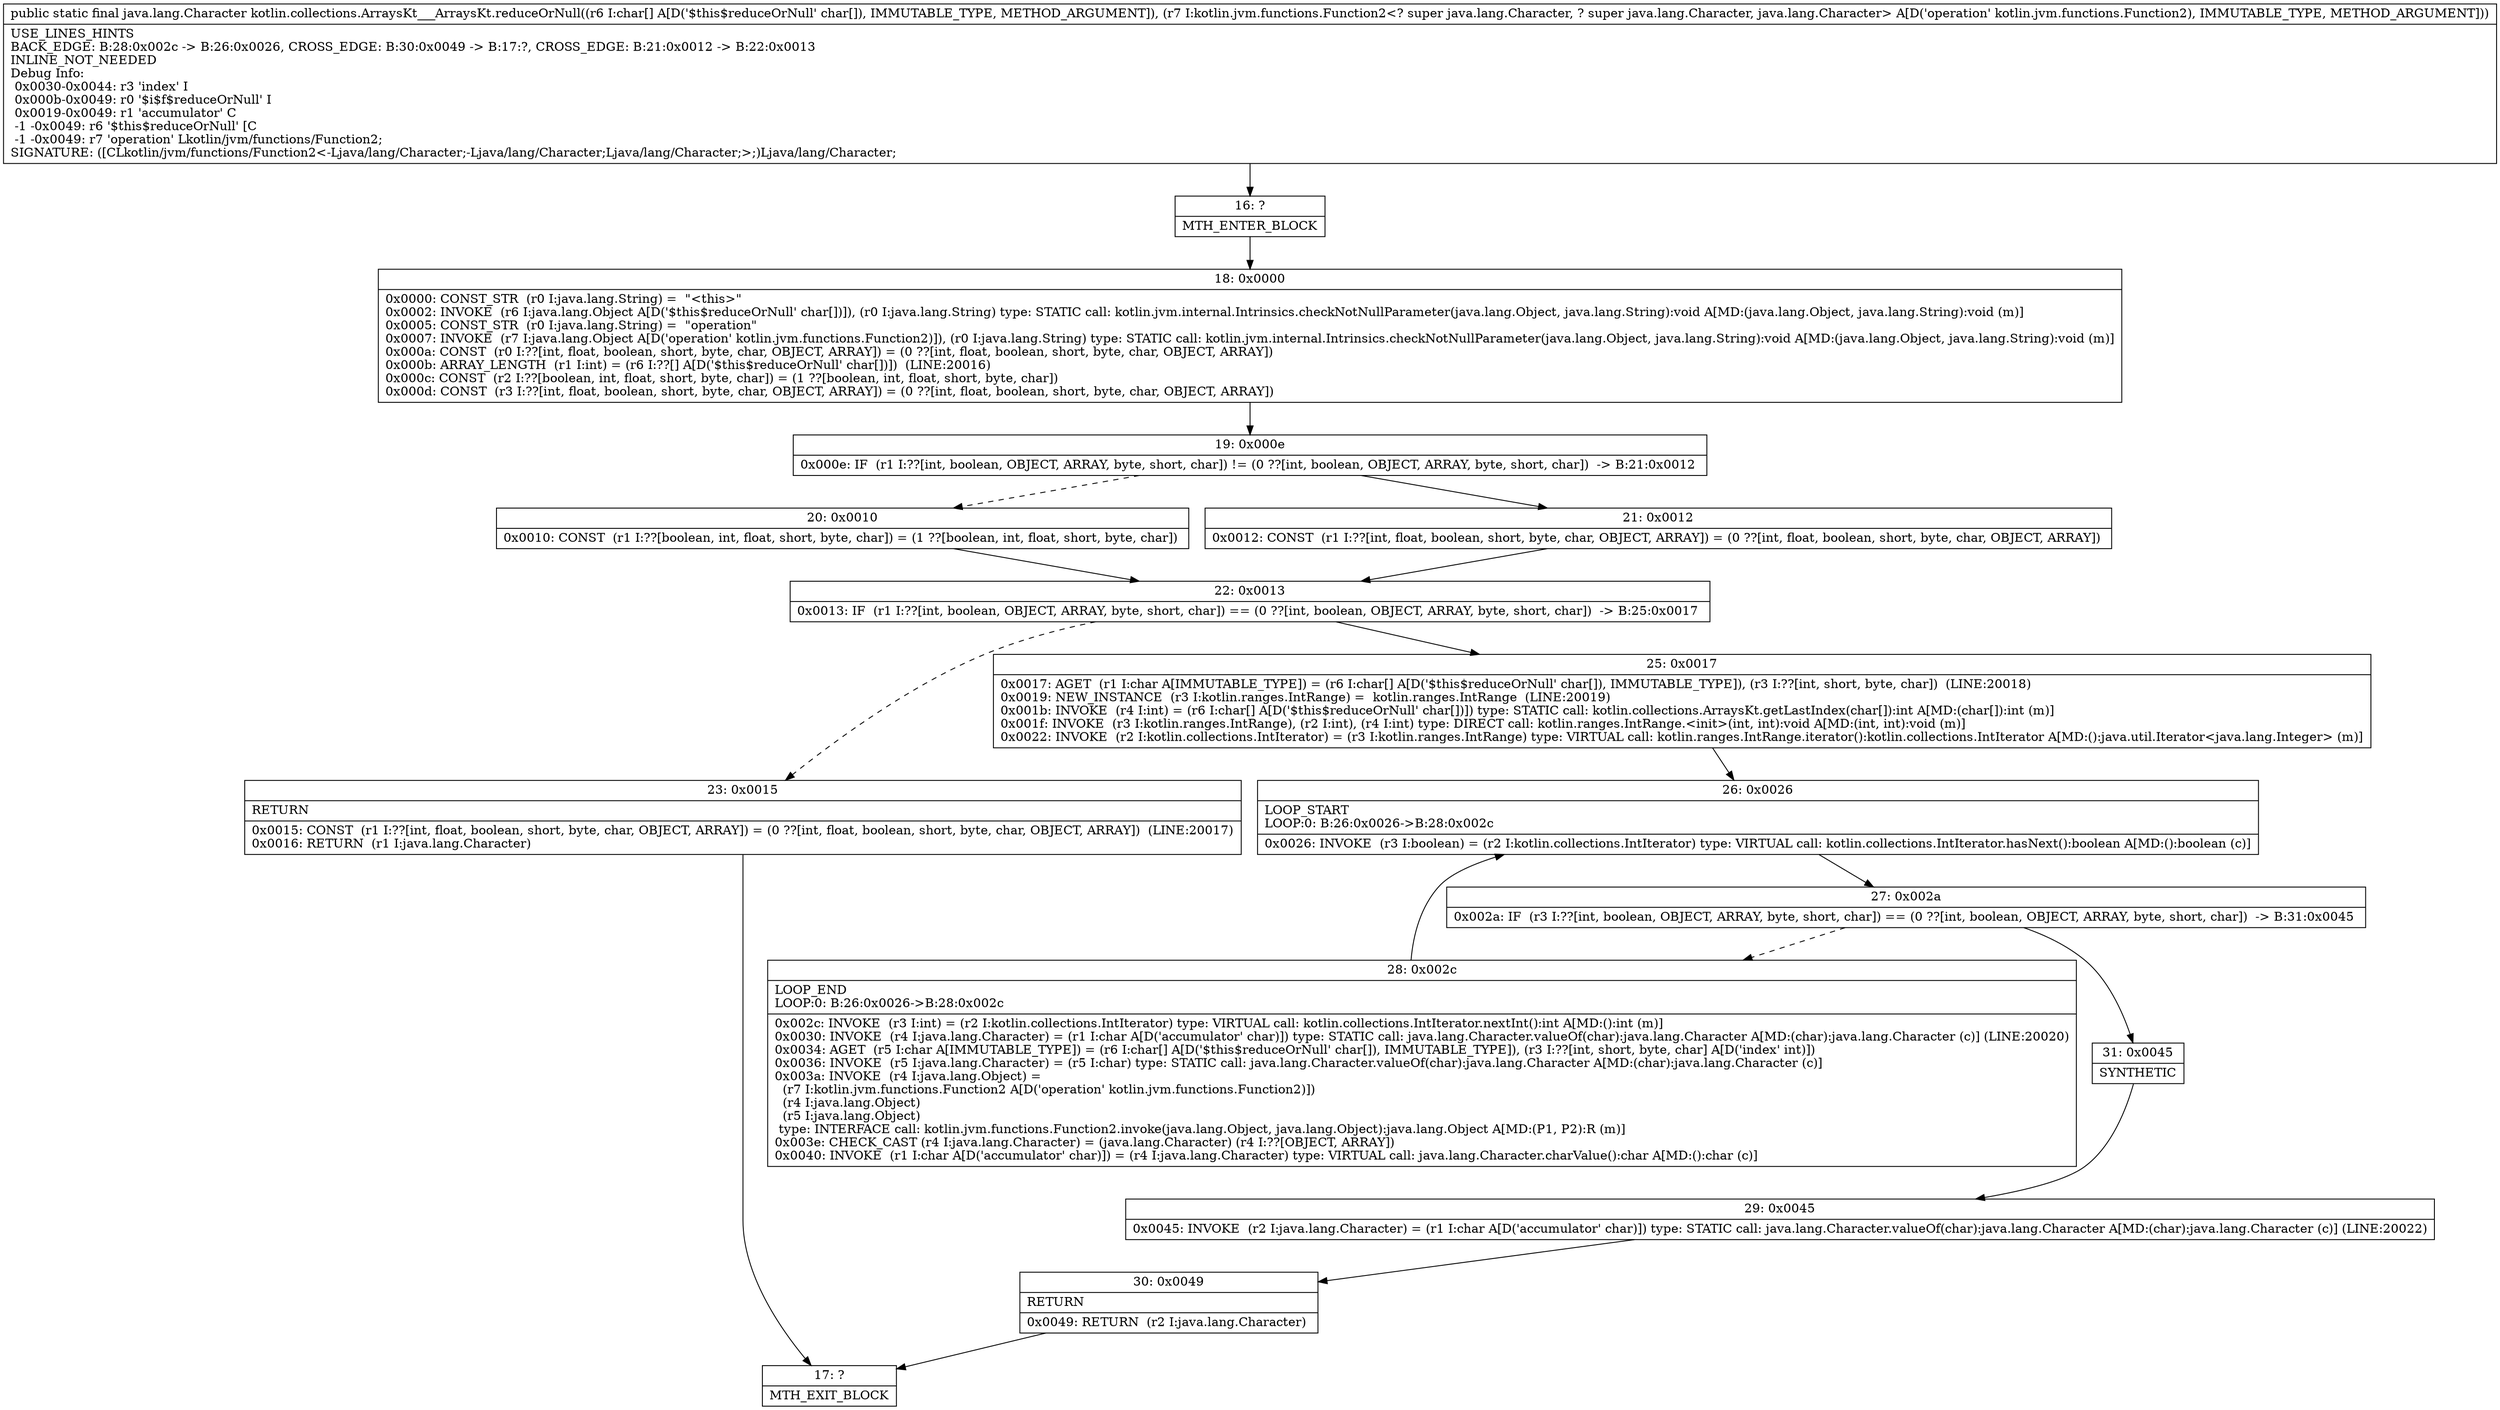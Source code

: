 digraph "CFG forkotlin.collections.ArraysKt___ArraysKt.reduceOrNull([CLkotlin\/jvm\/functions\/Function2;)Ljava\/lang\/Character;" {
Node_16 [shape=record,label="{16\:\ ?|MTH_ENTER_BLOCK\l}"];
Node_18 [shape=record,label="{18\:\ 0x0000|0x0000: CONST_STR  (r0 I:java.lang.String) =  \"\<this\>\" \l0x0002: INVOKE  (r6 I:java.lang.Object A[D('$this$reduceOrNull' char[])]), (r0 I:java.lang.String) type: STATIC call: kotlin.jvm.internal.Intrinsics.checkNotNullParameter(java.lang.Object, java.lang.String):void A[MD:(java.lang.Object, java.lang.String):void (m)]\l0x0005: CONST_STR  (r0 I:java.lang.String) =  \"operation\" \l0x0007: INVOKE  (r7 I:java.lang.Object A[D('operation' kotlin.jvm.functions.Function2)]), (r0 I:java.lang.String) type: STATIC call: kotlin.jvm.internal.Intrinsics.checkNotNullParameter(java.lang.Object, java.lang.String):void A[MD:(java.lang.Object, java.lang.String):void (m)]\l0x000a: CONST  (r0 I:??[int, float, boolean, short, byte, char, OBJECT, ARRAY]) = (0 ??[int, float, boolean, short, byte, char, OBJECT, ARRAY]) \l0x000b: ARRAY_LENGTH  (r1 I:int) = (r6 I:??[] A[D('$this$reduceOrNull' char[])])  (LINE:20016)\l0x000c: CONST  (r2 I:??[boolean, int, float, short, byte, char]) = (1 ??[boolean, int, float, short, byte, char]) \l0x000d: CONST  (r3 I:??[int, float, boolean, short, byte, char, OBJECT, ARRAY]) = (0 ??[int, float, boolean, short, byte, char, OBJECT, ARRAY]) \l}"];
Node_19 [shape=record,label="{19\:\ 0x000e|0x000e: IF  (r1 I:??[int, boolean, OBJECT, ARRAY, byte, short, char]) != (0 ??[int, boolean, OBJECT, ARRAY, byte, short, char])  \-\> B:21:0x0012 \l}"];
Node_20 [shape=record,label="{20\:\ 0x0010|0x0010: CONST  (r1 I:??[boolean, int, float, short, byte, char]) = (1 ??[boolean, int, float, short, byte, char]) \l}"];
Node_22 [shape=record,label="{22\:\ 0x0013|0x0013: IF  (r1 I:??[int, boolean, OBJECT, ARRAY, byte, short, char]) == (0 ??[int, boolean, OBJECT, ARRAY, byte, short, char])  \-\> B:25:0x0017 \l}"];
Node_23 [shape=record,label="{23\:\ 0x0015|RETURN\l|0x0015: CONST  (r1 I:??[int, float, boolean, short, byte, char, OBJECT, ARRAY]) = (0 ??[int, float, boolean, short, byte, char, OBJECT, ARRAY])  (LINE:20017)\l0x0016: RETURN  (r1 I:java.lang.Character) \l}"];
Node_17 [shape=record,label="{17\:\ ?|MTH_EXIT_BLOCK\l}"];
Node_25 [shape=record,label="{25\:\ 0x0017|0x0017: AGET  (r1 I:char A[IMMUTABLE_TYPE]) = (r6 I:char[] A[D('$this$reduceOrNull' char[]), IMMUTABLE_TYPE]), (r3 I:??[int, short, byte, char])  (LINE:20018)\l0x0019: NEW_INSTANCE  (r3 I:kotlin.ranges.IntRange) =  kotlin.ranges.IntRange  (LINE:20019)\l0x001b: INVOKE  (r4 I:int) = (r6 I:char[] A[D('$this$reduceOrNull' char[])]) type: STATIC call: kotlin.collections.ArraysKt.getLastIndex(char[]):int A[MD:(char[]):int (m)]\l0x001f: INVOKE  (r3 I:kotlin.ranges.IntRange), (r2 I:int), (r4 I:int) type: DIRECT call: kotlin.ranges.IntRange.\<init\>(int, int):void A[MD:(int, int):void (m)]\l0x0022: INVOKE  (r2 I:kotlin.collections.IntIterator) = (r3 I:kotlin.ranges.IntRange) type: VIRTUAL call: kotlin.ranges.IntRange.iterator():kotlin.collections.IntIterator A[MD:():java.util.Iterator\<java.lang.Integer\> (m)]\l}"];
Node_26 [shape=record,label="{26\:\ 0x0026|LOOP_START\lLOOP:0: B:26:0x0026\-\>B:28:0x002c\l|0x0026: INVOKE  (r3 I:boolean) = (r2 I:kotlin.collections.IntIterator) type: VIRTUAL call: kotlin.collections.IntIterator.hasNext():boolean A[MD:():boolean (c)]\l}"];
Node_27 [shape=record,label="{27\:\ 0x002a|0x002a: IF  (r3 I:??[int, boolean, OBJECT, ARRAY, byte, short, char]) == (0 ??[int, boolean, OBJECT, ARRAY, byte, short, char])  \-\> B:31:0x0045 \l}"];
Node_28 [shape=record,label="{28\:\ 0x002c|LOOP_END\lLOOP:0: B:26:0x0026\-\>B:28:0x002c\l|0x002c: INVOKE  (r3 I:int) = (r2 I:kotlin.collections.IntIterator) type: VIRTUAL call: kotlin.collections.IntIterator.nextInt():int A[MD:():int (m)]\l0x0030: INVOKE  (r4 I:java.lang.Character) = (r1 I:char A[D('accumulator' char)]) type: STATIC call: java.lang.Character.valueOf(char):java.lang.Character A[MD:(char):java.lang.Character (c)] (LINE:20020)\l0x0034: AGET  (r5 I:char A[IMMUTABLE_TYPE]) = (r6 I:char[] A[D('$this$reduceOrNull' char[]), IMMUTABLE_TYPE]), (r3 I:??[int, short, byte, char] A[D('index' int)]) \l0x0036: INVOKE  (r5 I:java.lang.Character) = (r5 I:char) type: STATIC call: java.lang.Character.valueOf(char):java.lang.Character A[MD:(char):java.lang.Character (c)]\l0x003a: INVOKE  (r4 I:java.lang.Object) = \l  (r7 I:kotlin.jvm.functions.Function2 A[D('operation' kotlin.jvm.functions.Function2)])\l  (r4 I:java.lang.Object)\l  (r5 I:java.lang.Object)\l type: INTERFACE call: kotlin.jvm.functions.Function2.invoke(java.lang.Object, java.lang.Object):java.lang.Object A[MD:(P1, P2):R (m)]\l0x003e: CHECK_CAST (r4 I:java.lang.Character) = (java.lang.Character) (r4 I:??[OBJECT, ARRAY]) \l0x0040: INVOKE  (r1 I:char A[D('accumulator' char)]) = (r4 I:java.lang.Character) type: VIRTUAL call: java.lang.Character.charValue():char A[MD:():char (c)]\l}"];
Node_31 [shape=record,label="{31\:\ 0x0045|SYNTHETIC\l}"];
Node_29 [shape=record,label="{29\:\ 0x0045|0x0045: INVOKE  (r2 I:java.lang.Character) = (r1 I:char A[D('accumulator' char)]) type: STATIC call: java.lang.Character.valueOf(char):java.lang.Character A[MD:(char):java.lang.Character (c)] (LINE:20022)\l}"];
Node_30 [shape=record,label="{30\:\ 0x0049|RETURN\l|0x0049: RETURN  (r2 I:java.lang.Character) \l}"];
Node_21 [shape=record,label="{21\:\ 0x0012|0x0012: CONST  (r1 I:??[int, float, boolean, short, byte, char, OBJECT, ARRAY]) = (0 ??[int, float, boolean, short, byte, char, OBJECT, ARRAY]) \l}"];
MethodNode[shape=record,label="{public static final java.lang.Character kotlin.collections.ArraysKt___ArraysKt.reduceOrNull((r6 I:char[] A[D('$this$reduceOrNull' char[]), IMMUTABLE_TYPE, METHOD_ARGUMENT]), (r7 I:kotlin.jvm.functions.Function2\<? super java.lang.Character, ? super java.lang.Character, java.lang.Character\> A[D('operation' kotlin.jvm.functions.Function2), IMMUTABLE_TYPE, METHOD_ARGUMENT]))  | USE_LINES_HINTS\lBACK_EDGE: B:28:0x002c \-\> B:26:0x0026, CROSS_EDGE: B:30:0x0049 \-\> B:17:?, CROSS_EDGE: B:21:0x0012 \-\> B:22:0x0013\lINLINE_NOT_NEEDED\lDebug Info:\l  0x0030\-0x0044: r3 'index' I\l  0x000b\-0x0049: r0 '$i$f$reduceOrNull' I\l  0x0019\-0x0049: r1 'accumulator' C\l  \-1 \-0x0049: r6 '$this$reduceOrNull' [C\l  \-1 \-0x0049: r7 'operation' Lkotlin\/jvm\/functions\/Function2;\lSIGNATURE: ([CLkotlin\/jvm\/functions\/Function2\<\-Ljava\/lang\/Character;\-Ljava\/lang\/Character;Ljava\/lang\/Character;\>;)Ljava\/lang\/Character;\l}"];
MethodNode -> Node_16;Node_16 -> Node_18;
Node_18 -> Node_19;
Node_19 -> Node_20[style=dashed];
Node_19 -> Node_21;
Node_20 -> Node_22;
Node_22 -> Node_23[style=dashed];
Node_22 -> Node_25;
Node_23 -> Node_17;
Node_25 -> Node_26;
Node_26 -> Node_27;
Node_27 -> Node_28[style=dashed];
Node_27 -> Node_31;
Node_28 -> Node_26;
Node_31 -> Node_29;
Node_29 -> Node_30;
Node_30 -> Node_17;
Node_21 -> Node_22;
}

